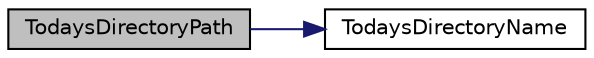 digraph "TodaysDirectoryPath"
{
 // INTERACTIVE_SVG=YES
  edge [fontname="Helvetica",fontsize="10",labelfontname="Helvetica",labelfontsize="10"];
  node [fontname="Helvetica",fontsize="10",shape=record];
  rankdir="LR";
  Node212 [label="TodaysDirectoryPath",height=0.2,width=0.4,color="black", fillcolor="grey75", style="filled", fontcolor="black"];
  Node212 -> Node213 [color="midnightblue",fontsize="10",style="solid",fontname="Helvetica"];
  Node213 [label="TodaysDirectoryName",height=0.2,width=0.4,color="black", fillcolor="white", style="filled",URL="$roc2_8c.html#a0bacb9e2137b9572d5f02c23de2ad813"];
}
